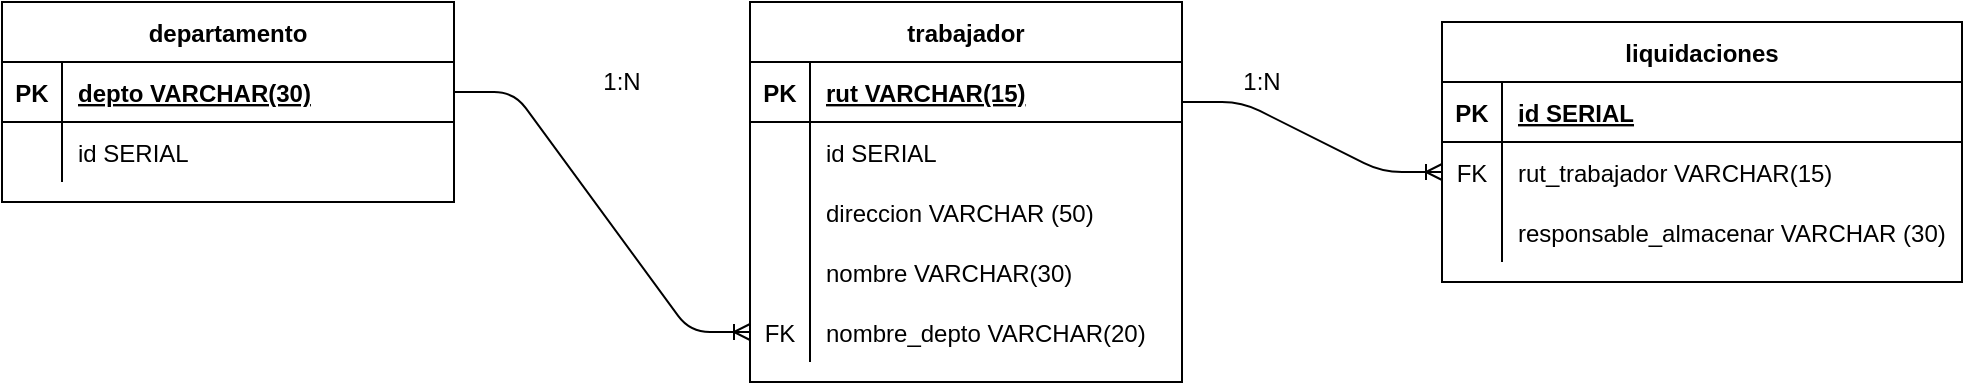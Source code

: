 <mxfile version="14.4.3" type="device"><diagram id="q_9Oye8dvszNYzbti1gs" name="Página-1"><mxGraphModel dx="1108" dy="510" grid="1" gridSize="10" guides="1" tooltips="1" connect="1" arrows="1" fold="1" page="1" pageScale="1" pageWidth="827" pageHeight="1169" math="0" shadow="0"><root><mxCell id="0"/><mxCell id="1" parent="0"/><mxCell id="gDV9ZsU6JvzoOXvc-jxD-1" value="trabajador" style="shape=table;startSize=30;container=1;collapsible=1;childLayout=tableLayout;fixedRows=1;rowLines=0;fontStyle=1;align=center;resizeLast=1;" vertex="1" parent="1"><mxGeometry x="414" y="80" width="216" height="190" as="geometry"/></mxCell><mxCell id="gDV9ZsU6JvzoOXvc-jxD-2" value="" style="shape=partialRectangle;collapsible=0;dropTarget=0;pointerEvents=0;fillColor=none;top=0;left=0;bottom=1;right=0;points=[[0,0.5],[1,0.5]];portConstraint=eastwest;" vertex="1" parent="gDV9ZsU6JvzoOXvc-jxD-1"><mxGeometry y="30" width="216" height="30" as="geometry"/></mxCell><mxCell id="gDV9ZsU6JvzoOXvc-jxD-3" value="PK" style="shape=partialRectangle;connectable=0;fillColor=none;top=0;left=0;bottom=0;right=0;fontStyle=1;overflow=hidden;" vertex="1" parent="gDV9ZsU6JvzoOXvc-jxD-2"><mxGeometry width="30" height="30" as="geometry"/></mxCell><mxCell id="gDV9ZsU6JvzoOXvc-jxD-4" value="rut VARCHAR(15)" style="shape=partialRectangle;connectable=0;fillColor=none;top=0;left=0;bottom=0;right=0;align=left;spacingLeft=6;fontStyle=5;overflow=hidden;" vertex="1" parent="gDV9ZsU6JvzoOXvc-jxD-2"><mxGeometry x="30" width="186" height="30" as="geometry"/></mxCell><mxCell id="gDV9ZsU6JvzoOXvc-jxD-5" value="" style="shape=partialRectangle;collapsible=0;dropTarget=0;pointerEvents=0;fillColor=none;top=0;left=0;bottom=0;right=0;points=[[0,0.5],[1,0.5]];portConstraint=eastwest;" vertex="1" parent="gDV9ZsU6JvzoOXvc-jxD-1"><mxGeometry y="60" width="216" height="30" as="geometry"/></mxCell><mxCell id="gDV9ZsU6JvzoOXvc-jxD-6" value="" style="shape=partialRectangle;connectable=0;fillColor=none;top=0;left=0;bottom=0;right=0;editable=1;overflow=hidden;" vertex="1" parent="gDV9ZsU6JvzoOXvc-jxD-5"><mxGeometry width="30" height="30" as="geometry"/></mxCell><mxCell id="gDV9ZsU6JvzoOXvc-jxD-7" value="id SERIAL" style="shape=partialRectangle;connectable=0;fillColor=none;top=0;left=0;bottom=0;right=0;align=left;spacingLeft=6;overflow=hidden;" vertex="1" parent="gDV9ZsU6JvzoOXvc-jxD-5"><mxGeometry x="30" width="186" height="30" as="geometry"/></mxCell><mxCell id="gDV9ZsU6JvzoOXvc-jxD-8" value="" style="shape=partialRectangle;collapsible=0;dropTarget=0;pointerEvents=0;fillColor=none;top=0;left=0;bottom=0;right=0;points=[[0,0.5],[1,0.5]];portConstraint=eastwest;" vertex="1" parent="gDV9ZsU6JvzoOXvc-jxD-1"><mxGeometry y="90" width="216" height="30" as="geometry"/></mxCell><mxCell id="gDV9ZsU6JvzoOXvc-jxD-9" value="" style="shape=partialRectangle;connectable=0;fillColor=none;top=0;left=0;bottom=0;right=0;editable=1;overflow=hidden;" vertex="1" parent="gDV9ZsU6JvzoOXvc-jxD-8"><mxGeometry width="30" height="30" as="geometry"/></mxCell><mxCell id="gDV9ZsU6JvzoOXvc-jxD-10" value="direccion VARCHAR (50)" style="shape=partialRectangle;connectable=0;fillColor=none;top=0;left=0;bottom=0;right=0;align=left;spacingLeft=6;overflow=hidden;" vertex="1" parent="gDV9ZsU6JvzoOXvc-jxD-8"><mxGeometry x="30" width="186" height="30" as="geometry"/></mxCell><mxCell id="gDV9ZsU6JvzoOXvc-jxD-39" value="" style="shape=partialRectangle;collapsible=0;dropTarget=0;pointerEvents=0;fillColor=none;top=0;left=0;bottom=0;right=0;points=[[0,0.5],[1,0.5]];portConstraint=eastwest;" vertex="1" parent="gDV9ZsU6JvzoOXvc-jxD-1"><mxGeometry y="120" width="216" height="30" as="geometry"/></mxCell><mxCell id="gDV9ZsU6JvzoOXvc-jxD-40" value="" style="shape=partialRectangle;connectable=0;fillColor=none;top=0;left=0;bottom=0;right=0;editable=1;overflow=hidden;" vertex="1" parent="gDV9ZsU6JvzoOXvc-jxD-39"><mxGeometry width="30" height="30" as="geometry"/></mxCell><mxCell id="gDV9ZsU6JvzoOXvc-jxD-41" value="nombre VARCHAR(30)" style="shape=partialRectangle;connectable=0;fillColor=none;top=0;left=0;bottom=0;right=0;align=left;spacingLeft=6;overflow=hidden;" vertex="1" parent="gDV9ZsU6JvzoOXvc-jxD-39"><mxGeometry x="30" width="186" height="30" as="geometry"/></mxCell><mxCell id="gDV9ZsU6JvzoOXvc-jxD-52" value="" style="shape=partialRectangle;collapsible=0;dropTarget=0;pointerEvents=0;fillColor=none;top=0;left=0;bottom=0;right=0;points=[[0,0.5],[1,0.5]];portConstraint=eastwest;" vertex="1" parent="gDV9ZsU6JvzoOXvc-jxD-1"><mxGeometry y="150" width="216" height="30" as="geometry"/></mxCell><mxCell id="gDV9ZsU6JvzoOXvc-jxD-53" value="FK" style="shape=partialRectangle;connectable=0;fillColor=none;top=0;left=0;bottom=0;right=0;editable=1;overflow=hidden;" vertex="1" parent="gDV9ZsU6JvzoOXvc-jxD-52"><mxGeometry width="30" height="30" as="geometry"/></mxCell><mxCell id="gDV9ZsU6JvzoOXvc-jxD-54" value="nombre_depto VARCHAR(20)" style="shape=partialRectangle;connectable=0;fillColor=none;top=0;left=0;bottom=0;right=0;align=left;spacingLeft=6;overflow=hidden;" vertex="1" parent="gDV9ZsU6JvzoOXvc-jxD-52"><mxGeometry x="30" width="186" height="30" as="geometry"/></mxCell><mxCell id="gDV9ZsU6JvzoOXvc-jxD-14" value="departamento" style="shape=table;startSize=30;container=1;collapsible=1;childLayout=tableLayout;fixedRows=1;rowLines=0;fontStyle=1;align=center;resizeLast=1;" vertex="1" parent="1"><mxGeometry x="40" y="80" width="226" height="100" as="geometry"/></mxCell><mxCell id="gDV9ZsU6JvzoOXvc-jxD-15" value="" style="shape=partialRectangle;collapsible=0;dropTarget=0;pointerEvents=0;fillColor=none;top=0;left=0;bottom=1;right=0;points=[[0,0.5],[1,0.5]];portConstraint=eastwest;" vertex="1" parent="gDV9ZsU6JvzoOXvc-jxD-14"><mxGeometry y="30" width="226" height="30" as="geometry"/></mxCell><mxCell id="gDV9ZsU6JvzoOXvc-jxD-16" value="PK" style="shape=partialRectangle;connectable=0;fillColor=none;top=0;left=0;bottom=0;right=0;fontStyle=1;overflow=hidden;" vertex="1" parent="gDV9ZsU6JvzoOXvc-jxD-15"><mxGeometry width="30" height="30" as="geometry"/></mxCell><mxCell id="gDV9ZsU6JvzoOXvc-jxD-17" value="depto VARCHAR(30)" style="shape=partialRectangle;connectable=0;fillColor=none;top=0;left=0;bottom=0;right=0;align=left;spacingLeft=6;fontStyle=5;overflow=hidden;" vertex="1" parent="gDV9ZsU6JvzoOXvc-jxD-15"><mxGeometry x="30" width="196" height="30" as="geometry"/></mxCell><mxCell id="gDV9ZsU6JvzoOXvc-jxD-34" value="" style="shape=partialRectangle;collapsible=0;dropTarget=0;pointerEvents=0;fillColor=none;top=0;left=0;bottom=0;right=0;points=[[0,0.5],[1,0.5]];portConstraint=eastwest;" vertex="1" parent="gDV9ZsU6JvzoOXvc-jxD-14"><mxGeometry y="60" width="226" height="30" as="geometry"/></mxCell><mxCell id="gDV9ZsU6JvzoOXvc-jxD-35" value="" style="shape=partialRectangle;connectable=0;fillColor=none;top=0;left=0;bottom=0;right=0;editable=1;overflow=hidden;" vertex="1" parent="gDV9ZsU6JvzoOXvc-jxD-34"><mxGeometry width="30" height="30" as="geometry"/></mxCell><mxCell id="gDV9ZsU6JvzoOXvc-jxD-36" value="id SERIAL" style="shape=partialRectangle;connectable=0;fillColor=none;top=0;left=0;bottom=0;right=0;align=left;spacingLeft=6;overflow=hidden;" vertex="1" parent="gDV9ZsU6JvzoOXvc-jxD-34"><mxGeometry x="30" width="196" height="30" as="geometry"/></mxCell><mxCell id="gDV9ZsU6JvzoOXvc-jxD-24" value="liquidaciones" style="shape=table;startSize=30;container=1;collapsible=1;childLayout=tableLayout;fixedRows=1;rowLines=0;fontStyle=1;align=center;resizeLast=1;" vertex="1" parent="1"><mxGeometry x="760" y="90" width="260" height="130" as="geometry"/></mxCell><mxCell id="gDV9ZsU6JvzoOXvc-jxD-25" value="" style="shape=partialRectangle;collapsible=0;dropTarget=0;pointerEvents=0;fillColor=none;top=0;left=0;bottom=1;right=0;points=[[0,0.5],[1,0.5]];portConstraint=eastwest;" vertex="1" parent="gDV9ZsU6JvzoOXvc-jxD-24"><mxGeometry y="30" width="260" height="30" as="geometry"/></mxCell><mxCell id="gDV9ZsU6JvzoOXvc-jxD-26" value="PK" style="shape=partialRectangle;connectable=0;fillColor=none;top=0;left=0;bottom=0;right=0;fontStyle=1;overflow=hidden;" vertex="1" parent="gDV9ZsU6JvzoOXvc-jxD-25"><mxGeometry width="30" height="30" as="geometry"/></mxCell><mxCell id="gDV9ZsU6JvzoOXvc-jxD-27" value="id SERIAL" style="shape=partialRectangle;connectable=0;fillColor=none;top=0;left=0;bottom=0;right=0;align=left;spacingLeft=6;fontStyle=5;overflow=hidden;" vertex="1" parent="gDV9ZsU6JvzoOXvc-jxD-25"><mxGeometry x="30" width="230" height="30" as="geometry"/></mxCell><mxCell id="gDV9ZsU6JvzoOXvc-jxD-28" value="" style="shape=partialRectangle;collapsible=0;dropTarget=0;pointerEvents=0;fillColor=none;top=0;left=0;bottom=0;right=0;points=[[0,0.5],[1,0.5]];portConstraint=eastwest;" vertex="1" parent="gDV9ZsU6JvzoOXvc-jxD-24"><mxGeometry y="60" width="260" height="30" as="geometry"/></mxCell><mxCell id="gDV9ZsU6JvzoOXvc-jxD-29" value="FK" style="shape=partialRectangle;connectable=0;fillColor=none;top=0;left=0;bottom=0;right=0;editable=1;overflow=hidden;" vertex="1" parent="gDV9ZsU6JvzoOXvc-jxD-28"><mxGeometry width="30" height="30" as="geometry"/></mxCell><mxCell id="gDV9ZsU6JvzoOXvc-jxD-30" value="rut_trabajador VARCHAR(15)" style="shape=partialRectangle;connectable=0;fillColor=none;top=0;left=0;bottom=0;right=0;align=left;spacingLeft=6;overflow=hidden;" vertex="1" parent="gDV9ZsU6JvzoOXvc-jxD-28"><mxGeometry x="30" width="230" height="30" as="geometry"/></mxCell><mxCell id="gDV9ZsU6JvzoOXvc-jxD-45" value="" style="shape=partialRectangle;collapsible=0;dropTarget=0;pointerEvents=0;fillColor=none;top=0;left=0;bottom=0;right=0;points=[[0,0.5],[1,0.5]];portConstraint=eastwest;" vertex="1" parent="gDV9ZsU6JvzoOXvc-jxD-24"><mxGeometry y="90" width="260" height="30" as="geometry"/></mxCell><mxCell id="gDV9ZsU6JvzoOXvc-jxD-46" value="" style="shape=partialRectangle;connectable=0;fillColor=none;top=0;left=0;bottom=0;right=0;editable=1;overflow=hidden;" vertex="1" parent="gDV9ZsU6JvzoOXvc-jxD-45"><mxGeometry width="30" height="30" as="geometry"/></mxCell><mxCell id="gDV9ZsU6JvzoOXvc-jxD-47" value="responsable_almacenar VARCHAR (30)" style="shape=partialRectangle;connectable=0;fillColor=none;top=0;left=0;bottom=0;right=0;align=left;spacingLeft=6;overflow=hidden;" vertex="1" parent="gDV9ZsU6JvzoOXvc-jxD-45"><mxGeometry x="30" width="230" height="30" as="geometry"/></mxCell><mxCell id="gDV9ZsU6JvzoOXvc-jxD-38" value="1:N" style="text;html=1;strokeColor=none;fillColor=none;align=center;verticalAlign=middle;whiteSpace=wrap;rounded=0;" vertex="1" parent="1"><mxGeometry x="330" y="110" width="40" height="20" as="geometry"/></mxCell><mxCell id="gDV9ZsU6JvzoOXvc-jxD-49" value="1:N" style="text;html=1;strokeColor=none;fillColor=none;align=center;verticalAlign=middle;whiteSpace=wrap;rounded=0;" vertex="1" parent="1"><mxGeometry x="650" y="110" width="40" height="20" as="geometry"/></mxCell><mxCell id="gDV9ZsU6JvzoOXvc-jxD-55" value="" style="edgeStyle=entityRelationEdgeStyle;fontSize=12;html=1;endArrow=ERoneToMany;exitX=1;exitY=0.5;exitDx=0;exitDy=0;entryX=0;entryY=0.5;entryDx=0;entryDy=0;" edge="1" parent="1" source="gDV9ZsU6JvzoOXvc-jxD-15" target="gDV9ZsU6JvzoOXvc-jxD-52"><mxGeometry width="100" height="100" relative="1" as="geometry"><mxPoint x="400" y="300" as="sourcePoint"/><mxPoint x="500" y="200" as="targetPoint"/></mxGeometry></mxCell><mxCell id="gDV9ZsU6JvzoOXvc-jxD-56" value="" style="edgeStyle=entityRelationEdgeStyle;fontSize=12;html=1;endArrow=ERoneToMany;exitX=1;exitY=0.5;exitDx=0;exitDy=0;entryX=0;entryY=0.5;entryDx=0;entryDy=0;" edge="1" parent="1" target="gDV9ZsU6JvzoOXvc-jxD-28"><mxGeometry width="100" height="100" relative="1" as="geometry"><mxPoint x="630" y="130" as="sourcePoint"/><mxPoint x="778" y="250" as="targetPoint"/></mxGeometry></mxCell></root></mxGraphModel></diagram></mxfile>